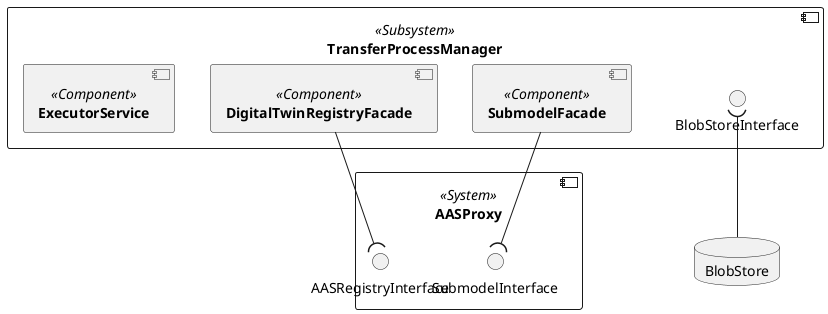 @startuml 
skinparam monochrome true
skinparam shadowing false

component [**TransferProcessManager**] <<Subsystem>> as TransferProcessManager {
    component [**DigitalTwinRegistryFacade**] <<Component>> as DTRFacade
    component [**SubmodelFacade**] <<Component>> as SubmodelFacade
    interface BlobStoreInterface
    component [**ExecutorService**] <<Component>> as ExecutorService
}
component [**AASProxy**] <<System>> as AASProxy {
    DTRFacade -( AASRegistryInterface
    SubmodelFacade --( SubmodelInterface
}
database BlobStore
BlobStoreInterface )-- BlobStore
@enduml